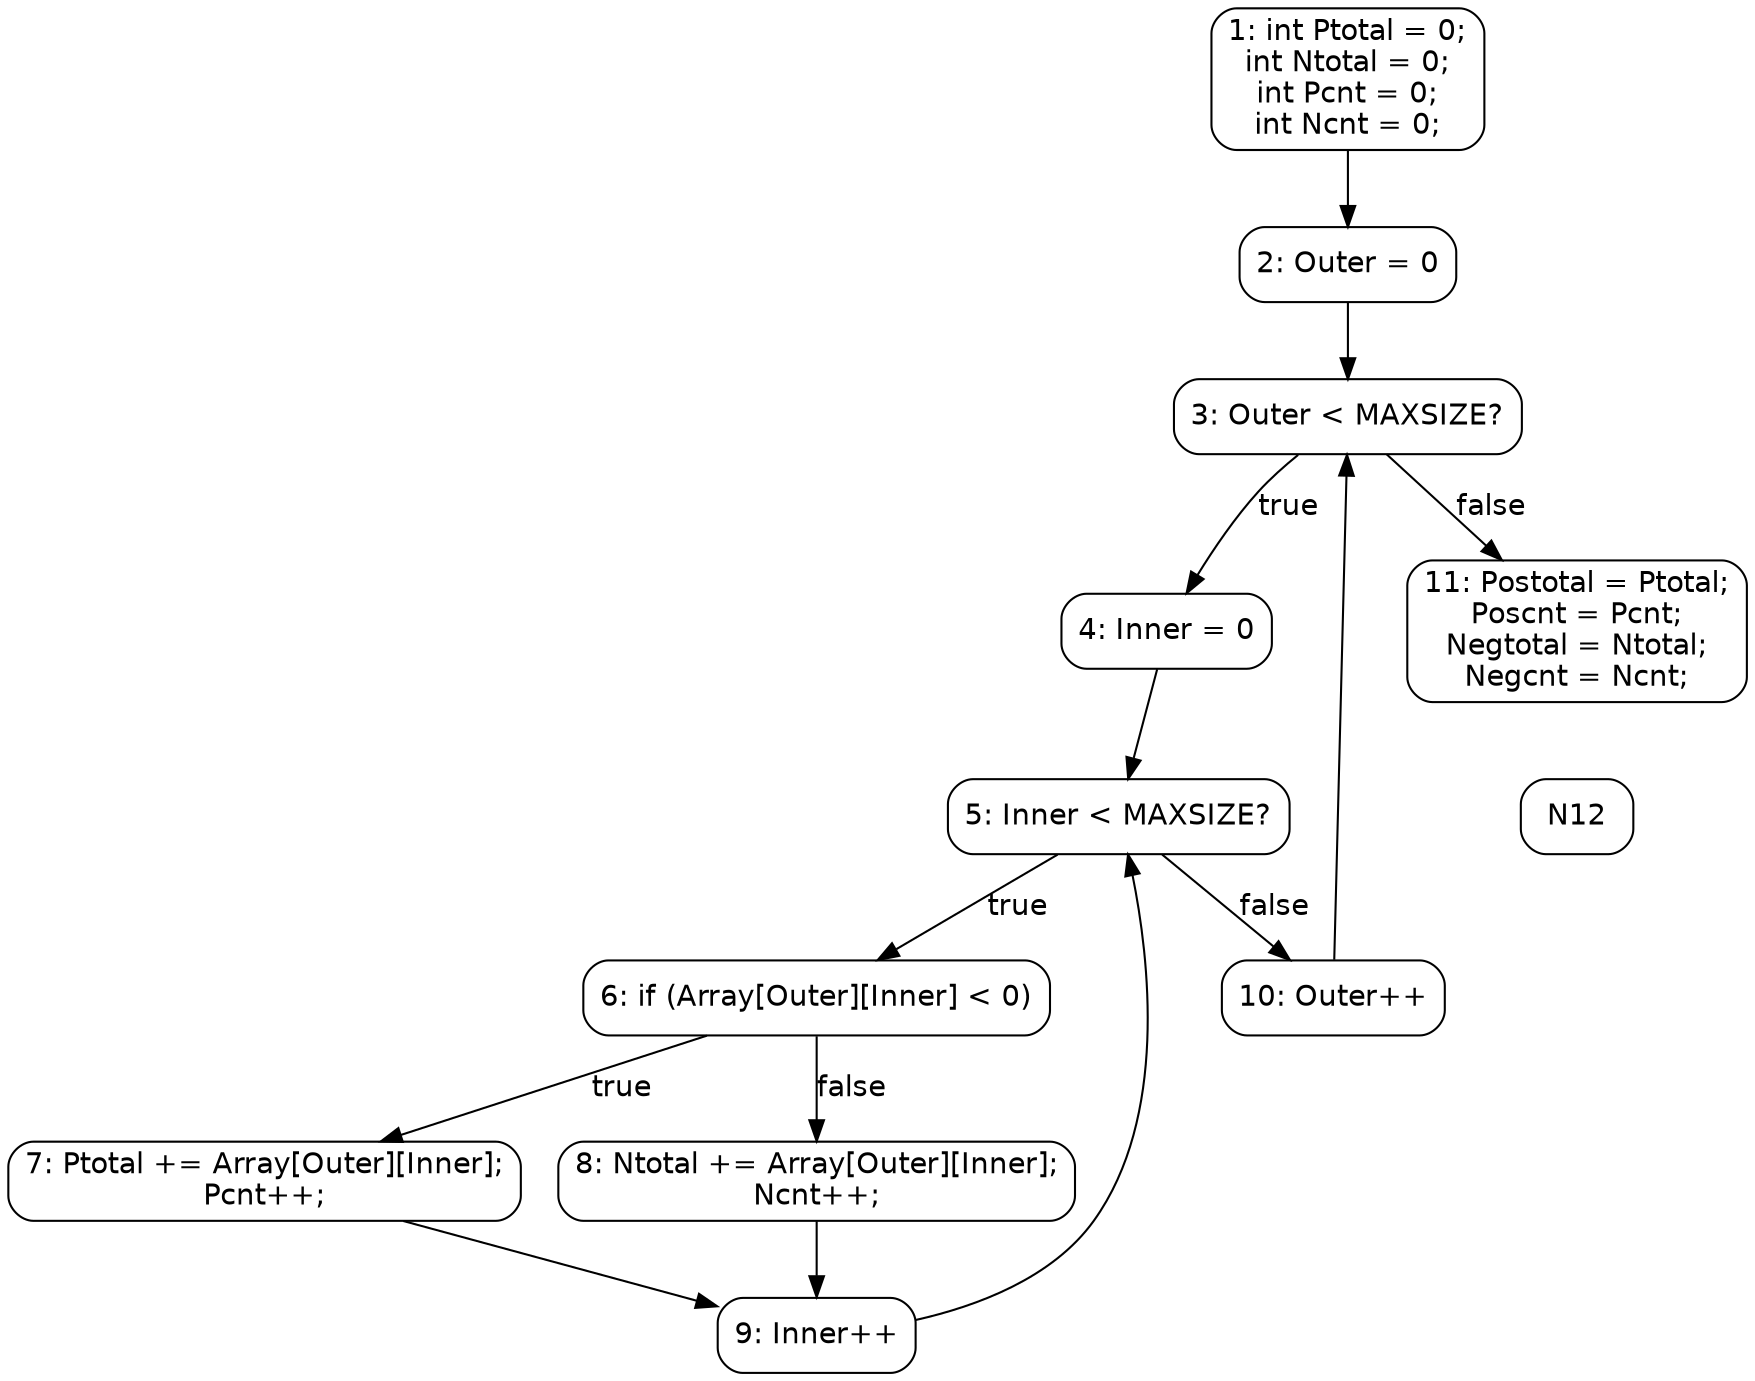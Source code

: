 digraph Sum_CFG {
    node [shape=box, style=rounded, fontname="Helvetica"];
    edge [fontname="Helvetica"];

    N1 [label="1: int Ptotal = 0;\nint Ntotal = 0;\nint Pcnt = 0;\nint Ncnt = 0;"];
    N2 [label="2: Outer = 0"];
    N3 [label="3: Outer < MAXSIZE?"];
    N4 [label="4: Inner = 0"];
    N5 [label="5: Inner < MAXSIZE?"];
    N6 [label="6: if (Array[Outer][Inner] < 0)"];
    N7 [label="7: Ptotal += Array[Outer][Inner];\nPcnt++;"];
    N8 [label="8: Ntotal += Array[Outer][Inner];\nNcnt++;"];
    N9 [label="9: Inner++"];
    N10 [label="10: Outer++"];
    N11 [label="11: Postotal = Ptotal;\nPoscnt = Pcnt;\nNegtotal = Ntotal;\nNegcnt = Ncnt;"];

    N1 -> N2;
    N2 -> N3;
    N3 -> N4 [label="true"];
    N3 -> N11 [label="false"];
    N4 -> N5;
    N5 -> N6 [label="true"];
    N5 -> N10 [label="false"];
    N6 -> N7 [label="true"];
    N6 -> N8 [label="false"];
    N7 -> N9;
    N8 -> N9;
    N9 -> N5;
    N10 -> N3;
    N11 -> N12 [style=invis];
}